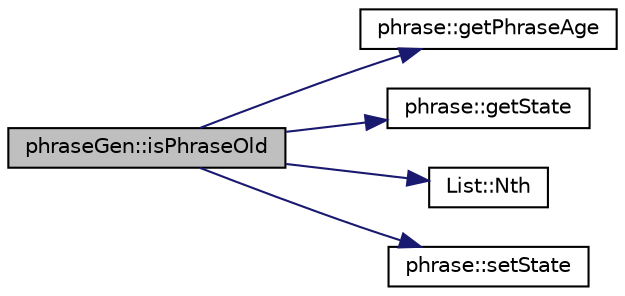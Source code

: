 digraph G
{
  edge [fontname="Helvetica",fontsize="10",labelfontname="Helvetica",labelfontsize="10"];
  node [fontname="Helvetica",fontsize="10",shape=record];
  rankdir=LR;
  Node1 [label="phraseGen::isPhraseOld",height=0.2,width=0.4,color="black", fillcolor="grey75", style="filled" fontcolor="black"];
  Node1 -> Node2 [color="midnightblue",fontsize="10",style="solid",fontname="Helvetica"];
  Node2 [label="phrase::getPhraseAge",height=0.2,width=0.4,color="black", fillcolor="white", style="filled",URL="$classphrase.html#ac1d55c581972c220a09344e973da7bf3"];
  Node1 -> Node3 [color="midnightblue",fontsize="10",style="solid",fontname="Helvetica"];
  Node3 [label="phrase::getState",height=0.2,width=0.4,color="black", fillcolor="white", style="filled",URL="$classphrase.html#a5f8a83c49715eab2fc1691ecc26fc50b"];
  Node1 -> Node4 [color="midnightblue",fontsize="10",style="solid",fontname="Helvetica"];
  Node4 [label="List::Nth",height=0.2,width=0.4,color="black", fillcolor="white", style="filled",URL="$classList.html#a5eb964816de33c85e1d46658ddf8c6c4"];
  Node1 -> Node5 [color="midnightblue",fontsize="10",style="solid",fontname="Helvetica"];
  Node5 [label="phrase::setState",height=0.2,width=0.4,color="black", fillcolor="white", style="filled",URL="$classphrase.html#a4df8152811c37d4e9bb0411bac21c403"];
}
